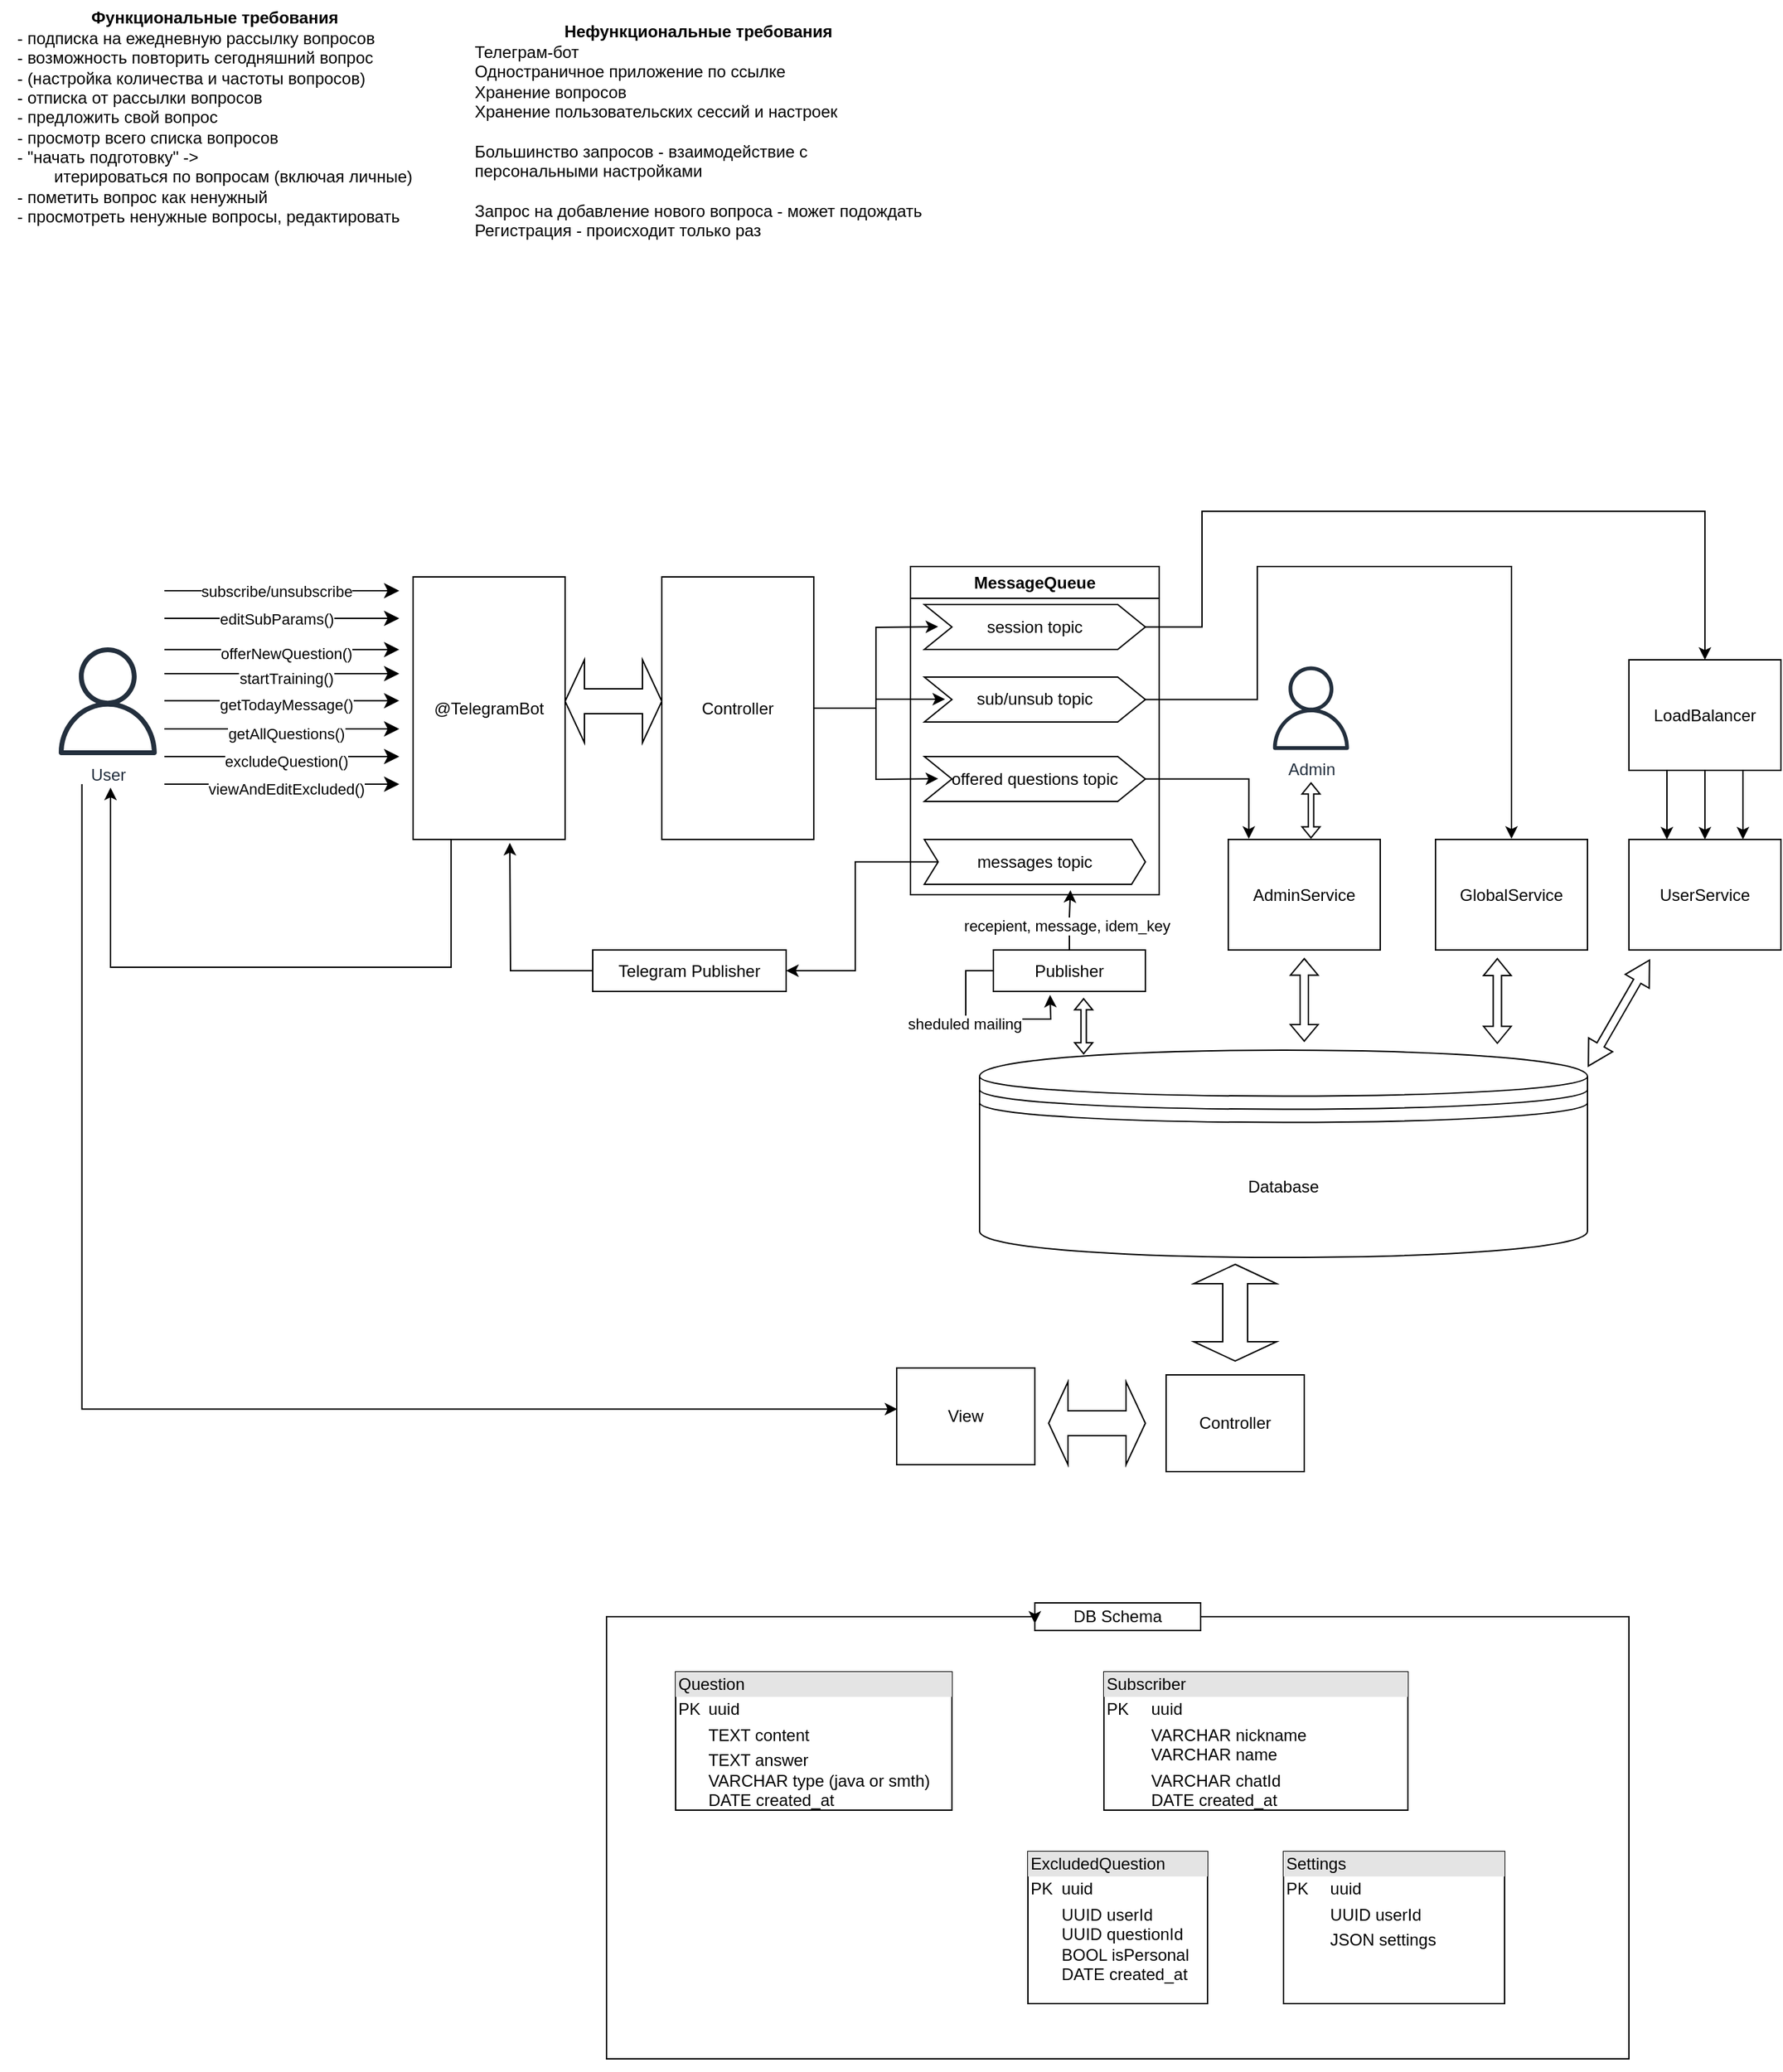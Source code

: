 <mxfile version="24.7.12">
  <diagram name="Страница — 1" id="NHzT-cjriv-6d1ryG_HA">
    <mxGraphModel dx="1694" dy="283" grid="1" gridSize="10" guides="1" tooltips="1" connect="1" arrows="1" fold="1" page="1" pageScale="1" pageWidth="1169" pageHeight="827" math="0" shadow="0">
      <root>
        <mxCell id="0" />
        <mxCell id="1" parent="0" />
        <mxCell id="unwX76k_dKx1Uzxo_52H-95" value="Database" style="shape=datastore;whiteSpace=wrap;html=1;" parent="1" vertex="1">
          <mxGeometry x="699" y="770" width="440" height="150" as="geometry" />
        </mxCell>
        <mxCell id="unwX76k_dKx1Uzxo_52H-1" value="&lt;b&gt;Функциональные требования&lt;/b&gt;&lt;div style=&quot;text-align: left;&quot;&gt;- подписка на ежедневную рассылку вопросов&amp;nbsp;&lt;/div&gt;&lt;div style=&quot;text-align: left;&quot;&gt;- возможность повторить сегодняшний вопрос&lt;/div&gt;&lt;div style=&quot;text-align: left;&quot;&gt;- (настройка количества и частоты вопросов)&lt;/div&gt;&lt;div style=&quot;text-align: left;&quot;&gt;- отписка от рассылки вопросов&lt;/div&gt;&lt;div style=&quot;text-align: left;&quot;&gt;- предложить свой вопрос&lt;/div&gt;&lt;div style=&quot;text-align: left;&quot;&gt;- просмотр всего списка вопросов&lt;/div&gt;&lt;div style=&quot;text-align: left;&quot;&gt;&lt;span style=&quot;background-color: initial;&quot;&gt;- &quot;начать подготовку&quot; -&amp;gt;&amp;nbsp;&lt;/span&gt;&lt;/div&gt;&lt;div style=&quot;text-align: left;&quot;&gt;&lt;span style=&quot;white-space: pre;&quot;&gt;&#x9;&lt;/span&gt;итерироваться по вопросам (включая личные)&lt;/div&gt;&lt;div style=&quot;text-align: left;&quot;&gt;- пометить вопрос как ненужный&lt;/div&gt;&lt;div style=&quot;text-align: left;&quot;&gt;- просмотреть ненужные вопросы, редактировать&lt;/div&gt;" style="text;html=1;align=center;verticalAlign=middle;resizable=0;points=[];autosize=1;strokeColor=none;fillColor=none;" parent="1" vertex="1">
          <mxGeometry x="-10" y="10" width="310" height="170" as="geometry" />
        </mxCell>
        <mxCell id="unwX76k_dKx1Uzxo_52H-2" value="&lt;b&gt;Нефункциональные требования&lt;/b&gt;&lt;div style=&quot;text-align: left;&quot;&gt;Телеграм-бот&lt;/div&gt;&lt;div style=&quot;text-align: left;&quot;&gt;Одностраничное приложение по ссылке&lt;/div&gt;&lt;div style=&quot;text-align: left;&quot;&gt;Хранение вопросов&lt;/div&gt;&lt;div style=&quot;text-align: left;&quot;&gt;Хранение пользовательских сессий и настроек&lt;/div&gt;&lt;div style=&quot;text-align: left;&quot;&gt;&lt;br&gt;&lt;/div&gt;&lt;div style=&quot;text-align: left;&quot;&gt;Большинство запросов - взаимодействие с&lt;/div&gt;&lt;div style=&quot;text-align: left;&quot;&gt;персональными настройками&lt;/div&gt;&lt;div style=&quot;text-align: left;&quot;&gt;&lt;br&gt;&lt;/div&gt;&lt;div style=&quot;text-align: left;&quot;&gt;Запрос на добавление нового вопроса - может подождать&lt;/div&gt;&lt;div style=&quot;text-align: left;&quot;&gt;Регистрация - происходит только раз&lt;/div&gt;" style="text;html=1;align=center;verticalAlign=middle;resizable=0;points=[];autosize=1;strokeColor=none;fillColor=none;" parent="1" vertex="1">
          <mxGeometry x="320" y="20" width="350" height="170" as="geometry" />
        </mxCell>
        <mxCell id="unwX76k_dKx1Uzxo_52H-58" style="edgeStyle=orthogonalEdgeStyle;rounded=0;orthogonalLoop=1;jettySize=auto;html=1;entryX=0.004;entryY=0.425;entryDx=0;entryDy=0;entryPerimeter=0;" parent="1" target="unwX76k_dKx1Uzxo_52H-56" edge="1">
          <mxGeometry relative="1" as="geometry">
            <mxPoint x="49.3" y="577.5" as="sourcePoint" />
            <Array as="points">
              <mxPoint x="49" y="1030" />
            </Array>
            <mxPoint x="609.0" y="989.97" as="targetPoint" />
          </mxGeometry>
        </mxCell>
        <mxCell id="do9fAFMaDxFVRyvk2iv3-24" style="edgeStyle=orthogonalEdgeStyle;rounded=0;orthogonalLoop=1;jettySize=auto;html=1;exitX=0.25;exitY=1;exitDx=0;exitDy=0;" parent="1" source="unwX76k_dKx1Uzxo_52H-6" edge="1">
          <mxGeometry relative="1" as="geometry">
            <mxPoint x="70" y="580" as="targetPoint" />
            <Array as="points">
              <mxPoint x="317" y="710" />
              <mxPoint x="70" y="710" />
            </Array>
          </mxGeometry>
        </mxCell>
        <mxCell id="unwX76k_dKx1Uzxo_52H-6" value="@TelegramBot" style="html=1;whiteSpace=wrap;" parent="1" vertex="1">
          <mxGeometry x="289" y="427.5" width="110" height="190" as="geometry" />
        </mxCell>
        <mxCell id="unwX76k_dKx1Uzxo_52H-8" value="" style="edgeStyle=segmentEdgeStyle;endArrow=classic;html=1;curved=0;rounded=0;endSize=8;startSize=8;" parent="1" edge="1">
          <mxGeometry width="50" height="50" relative="1" as="geometry">
            <mxPoint x="109" y="457.5" as="sourcePoint" />
            <mxPoint x="279" y="457.5" as="targetPoint" />
            <Array as="points">
              <mxPoint x="249" y="457.5" />
            </Array>
          </mxGeometry>
        </mxCell>
        <mxCell id="unwX76k_dKx1Uzxo_52H-9" value="editSubParams()" style="edgeLabel;html=1;align=center;verticalAlign=middle;resizable=0;points=[];" parent="unwX76k_dKx1Uzxo_52H-8" vertex="1" connectable="0">
          <mxGeometry x="0.031" y="-3" relative="1" as="geometry">
            <mxPoint x="-7" y="-3" as="offset" />
          </mxGeometry>
        </mxCell>
        <mxCell id="unwX76k_dKx1Uzxo_52H-10" value="" style="edgeStyle=segmentEdgeStyle;endArrow=classic;html=1;curved=0;rounded=0;endSize=8;startSize=8;" parent="1" edge="1">
          <mxGeometry width="50" height="50" relative="1" as="geometry">
            <mxPoint x="109" y="480.08" as="sourcePoint" />
            <mxPoint x="279" y="480.08" as="targetPoint" />
            <Array as="points">
              <mxPoint x="249" y="480.08" />
            </Array>
          </mxGeometry>
        </mxCell>
        <mxCell id="unwX76k_dKx1Uzxo_52H-11" value="offerNewQuestion()" style="edgeLabel;html=1;align=center;verticalAlign=middle;resizable=0;points=[];" parent="unwX76k_dKx1Uzxo_52H-10" vertex="1" connectable="0">
          <mxGeometry x="0.031" y="-3" relative="1" as="geometry">
            <mxPoint as="offset" />
          </mxGeometry>
        </mxCell>
        <mxCell id="unwX76k_dKx1Uzxo_52H-14" value="" style="edgeStyle=segmentEdgeStyle;endArrow=classic;html=1;curved=0;rounded=0;endSize=8;startSize=8;" parent="1" edge="1">
          <mxGeometry width="50" height="50" relative="1" as="geometry">
            <mxPoint x="109" y="537.5" as="sourcePoint" />
            <mxPoint x="279" y="537.5" as="targetPoint" />
            <Array as="points">
              <mxPoint x="249" y="537.5" />
            </Array>
          </mxGeometry>
        </mxCell>
        <mxCell id="unwX76k_dKx1Uzxo_52H-15" value="getAllQuestions()" style="edgeLabel;html=1;align=center;verticalAlign=middle;resizable=0;points=[];" parent="unwX76k_dKx1Uzxo_52H-14" vertex="1" connectable="0">
          <mxGeometry x="0.031" y="-3" relative="1" as="geometry">
            <mxPoint as="offset" />
          </mxGeometry>
        </mxCell>
        <mxCell id="unwX76k_dKx1Uzxo_52H-16" value="" style="edgeStyle=segmentEdgeStyle;endArrow=classic;html=1;curved=0;rounded=0;endSize=8;startSize=8;" parent="1" edge="1">
          <mxGeometry width="50" height="50" relative="1" as="geometry">
            <mxPoint x="109" y="557.5" as="sourcePoint" />
            <mxPoint x="279" y="557.5" as="targetPoint" />
            <Array as="points">
              <mxPoint x="249" y="557.5" />
            </Array>
          </mxGeometry>
        </mxCell>
        <mxCell id="unwX76k_dKx1Uzxo_52H-17" value="excludeQuestion()" style="edgeLabel;html=1;align=center;verticalAlign=middle;resizable=0;points=[];" parent="unwX76k_dKx1Uzxo_52H-16" vertex="1" connectable="0">
          <mxGeometry x="0.031" y="-3" relative="1" as="geometry">
            <mxPoint as="offset" />
          </mxGeometry>
        </mxCell>
        <mxCell id="unwX76k_dKx1Uzxo_52H-19" value="" style="edgeStyle=segmentEdgeStyle;endArrow=classic;html=1;curved=0;rounded=0;endSize=8;startSize=8;" parent="1" edge="1">
          <mxGeometry width="50" height="50" relative="1" as="geometry">
            <mxPoint x="109" y="577.5" as="sourcePoint" />
            <mxPoint x="279" y="577.5" as="targetPoint" />
            <Array as="points">
              <mxPoint x="249" y="577.5" />
            </Array>
          </mxGeometry>
        </mxCell>
        <mxCell id="unwX76k_dKx1Uzxo_52H-20" value="viewAndEditExcluded()" style="edgeLabel;html=1;align=center;verticalAlign=middle;resizable=0;points=[];" parent="unwX76k_dKx1Uzxo_52H-19" vertex="1" connectable="0">
          <mxGeometry x="0.031" y="-3" relative="1" as="geometry">
            <mxPoint as="offset" />
          </mxGeometry>
        </mxCell>
        <mxCell id="unwX76k_dKx1Uzxo_52H-81" style="edgeStyle=orthogonalEdgeStyle;rounded=0;orthogonalLoop=1;jettySize=auto;html=1;exitX=1;exitY=0.5;exitDx=0;exitDy=0;" parent="1" source="unwX76k_dKx1Uzxo_52H-21" edge="1">
          <mxGeometry relative="1" as="geometry">
            <mxPoint x="669" y="463.5" as="targetPoint" />
          </mxGeometry>
        </mxCell>
        <mxCell id="unwX76k_dKx1Uzxo_52H-82" style="edgeStyle=orthogonalEdgeStyle;rounded=0;orthogonalLoop=1;jettySize=auto;html=1;exitX=1;exitY=0.5;exitDx=0;exitDy=0;" parent="1" edge="1">
          <mxGeometry relative="1" as="geometry">
            <mxPoint x="674" y="516" as="targetPoint" />
            <Array as="points">
              <mxPoint x="624" y="522" />
              <mxPoint x="624" y="516" />
            </Array>
            <mxPoint x="583" y="522.5" as="sourcePoint" />
          </mxGeometry>
        </mxCell>
        <mxCell id="unwX76k_dKx1Uzxo_52H-83" style="edgeStyle=orthogonalEdgeStyle;rounded=0;orthogonalLoop=1;jettySize=auto;html=1;exitX=1;exitY=0.5;exitDx=0;exitDy=0;" parent="1" source="unwX76k_dKx1Uzxo_52H-21" edge="1">
          <mxGeometry relative="1" as="geometry">
            <mxPoint x="669" y="573.5" as="targetPoint" />
          </mxGeometry>
        </mxCell>
        <mxCell id="unwX76k_dKx1Uzxo_52H-21" value="Controller" style="html=1;whiteSpace=wrap;" parent="1" vertex="1">
          <mxGeometry x="469" y="427.5" width="110" height="190" as="geometry" />
        </mxCell>
        <mxCell id="unwX76k_dKx1Uzxo_52H-22" value="" style="shape=doubleArrow;whiteSpace=wrap;html=1;" parent="1" vertex="1">
          <mxGeometry x="399" y="487.5" width="70" height="60" as="geometry" />
        </mxCell>
        <mxCell id="unwX76k_dKx1Uzxo_52H-26" value="" style="edgeStyle=segmentEdgeStyle;endArrow=classic;html=1;curved=0;rounded=0;endSize=8;startSize=8;" parent="1" edge="1">
          <mxGeometry width="50" height="50" relative="1" as="geometry">
            <mxPoint x="109" y="437.5" as="sourcePoint" />
            <mxPoint x="279" y="437.5" as="targetPoint" />
            <Array as="points">
              <mxPoint x="249" y="437.5" />
            </Array>
          </mxGeometry>
        </mxCell>
        <mxCell id="unwX76k_dKx1Uzxo_52H-27" value="subscribe/unsubscribe" style="edgeLabel;html=1;align=center;verticalAlign=middle;resizable=0;points=[];" parent="unwX76k_dKx1Uzxo_52H-26" vertex="1" connectable="0">
          <mxGeometry x="0.031" y="-3" relative="1" as="geometry">
            <mxPoint x="-7" y="-3" as="offset" />
          </mxGeometry>
        </mxCell>
        <mxCell id="unwX76k_dKx1Uzxo_52H-33" value="MessageQueue" style="swimlane;whiteSpace=wrap;html=1;" parent="1" vertex="1">
          <mxGeometry x="649" y="420" width="180" height="237.5" as="geometry">
            <mxRectangle x="620" y="170" width="130" height="30" as="alternateBounds" />
          </mxGeometry>
        </mxCell>
        <mxCell id="unwX76k_dKx1Uzxo_52H-36" value="session topic" style="shape=step;perimeter=stepPerimeter;whiteSpace=wrap;html=1;fixedSize=1;" parent="unwX76k_dKx1Uzxo_52H-33" vertex="1">
          <mxGeometry x="10" y="27.5" width="160" height="32.5" as="geometry" />
        </mxCell>
        <mxCell id="unwX76k_dKx1Uzxo_52H-37" value="sub/unsub topic" style="shape=step;perimeter=stepPerimeter;whiteSpace=wrap;html=1;fixedSize=1;" parent="unwX76k_dKx1Uzxo_52H-33" vertex="1">
          <mxGeometry x="10" y="80" width="160" height="32.5" as="geometry" />
        </mxCell>
        <mxCell id="unwX76k_dKx1Uzxo_52H-38" value="offered questions topic" style="shape=step;perimeter=stepPerimeter;whiteSpace=wrap;html=1;fixedSize=1;" parent="unwX76k_dKx1Uzxo_52H-33" vertex="1">
          <mxGeometry x="10" y="137.5" width="160" height="32.5" as="geometry" />
        </mxCell>
        <mxCell id="unwX76k_dKx1Uzxo_52H-66" value="messages topic" style="shape=step;perimeter=stepPerimeter;whiteSpace=wrap;html=1;fixedSize=1;size=10;" parent="unwX76k_dKx1Uzxo_52H-33" vertex="1">
          <mxGeometry x="10" y="197.5" width="160" height="32.5" as="geometry" />
        </mxCell>
        <mxCell id="unwX76k_dKx1Uzxo_52H-43" value="GlobalService" style="html=1;whiteSpace=wrap;" parent="1" vertex="1">
          <mxGeometry x="1029" y="617.5" width="110" height="80" as="geometry" />
        </mxCell>
        <mxCell id="unwX76k_dKx1Uzxo_52H-44" style="edgeStyle=orthogonalEdgeStyle;rounded=0;orthogonalLoop=1;jettySize=auto;html=1;exitX=1;exitY=0.5;exitDx=0;exitDy=0;" parent="1" source="unwX76k_dKx1Uzxo_52H-37" edge="1">
          <mxGeometry relative="1" as="geometry">
            <mxPoint x="1084" y="617" as="targetPoint" />
            <Array as="points">
              <mxPoint x="900" y="517" />
              <mxPoint x="900" y="420" />
              <mxPoint x="1084" y="420" />
              <mxPoint x="1084" y="617" />
            </Array>
          </mxGeometry>
        </mxCell>
        <mxCell id="unwX76k_dKx1Uzxo_52H-42" style="edgeStyle=orthogonalEdgeStyle;rounded=0;orthogonalLoop=1;jettySize=auto;html=1;exitX=1;exitY=0.5;exitDx=0;exitDy=0;entryX=0.135;entryY=-0.006;entryDx=0;entryDy=0;entryPerimeter=0;" parent="1" source="unwX76k_dKx1Uzxo_52H-38" target="E0ScL-8jHPoLQKclKh1x-1" edge="1">
          <mxGeometry relative="1" as="geometry">
            <mxPoint x="869" y="647.5" as="targetPoint" />
          </mxGeometry>
        </mxCell>
        <mxCell id="unwX76k_dKx1Uzxo_52H-51" style="edgeStyle=orthogonalEdgeStyle;rounded=0;orthogonalLoop=1;jettySize=auto;html=1;exitX=0.25;exitY=1;exitDx=0;exitDy=0;entryX=0.25;entryY=0;entryDx=0;entryDy=0;" parent="1" source="unwX76k_dKx1Uzxo_52H-45" target="unwX76k_dKx1Uzxo_52H-48" edge="1">
          <mxGeometry relative="1" as="geometry" />
        </mxCell>
        <mxCell id="unwX76k_dKx1Uzxo_52H-52" style="edgeStyle=orthogonalEdgeStyle;rounded=0;orthogonalLoop=1;jettySize=auto;html=1;exitX=0.5;exitY=1;exitDx=0;exitDy=0;entryX=0.5;entryY=0;entryDx=0;entryDy=0;" parent="1" source="unwX76k_dKx1Uzxo_52H-45" target="unwX76k_dKx1Uzxo_52H-48" edge="1">
          <mxGeometry relative="1" as="geometry" />
        </mxCell>
        <mxCell id="unwX76k_dKx1Uzxo_52H-53" style="edgeStyle=orthogonalEdgeStyle;rounded=0;orthogonalLoop=1;jettySize=auto;html=1;exitX=0.75;exitY=1;exitDx=0;exitDy=0;entryX=0.75;entryY=0;entryDx=0;entryDy=0;" parent="1" source="unwX76k_dKx1Uzxo_52H-45" target="unwX76k_dKx1Uzxo_52H-48" edge="1">
          <mxGeometry relative="1" as="geometry" />
        </mxCell>
        <mxCell id="unwX76k_dKx1Uzxo_52H-45" value="LoadBalancer" style="html=1;whiteSpace=wrap;" parent="1" vertex="1">
          <mxGeometry x="1169" y="487.5" width="110" height="80" as="geometry" />
        </mxCell>
        <mxCell id="unwX76k_dKx1Uzxo_52H-46" style="edgeStyle=orthogonalEdgeStyle;rounded=0;orthogonalLoop=1;jettySize=auto;html=1;exitX=1;exitY=0.5;exitDx=0;exitDy=0;entryX=0.5;entryY=0;entryDx=0;entryDy=0;" parent="1" source="unwX76k_dKx1Uzxo_52H-36" target="unwX76k_dKx1Uzxo_52H-45" edge="1">
          <mxGeometry relative="1" as="geometry">
            <Array as="points">
              <mxPoint x="860" y="464" />
              <mxPoint x="860" y="380" />
              <mxPoint x="1224" y="380" />
            </Array>
          </mxGeometry>
        </mxCell>
        <mxCell id="unwX76k_dKx1Uzxo_52H-48" value="UserService" style="html=1;whiteSpace=wrap;" parent="1" vertex="1">
          <mxGeometry x="1169" y="617.5" width="110" height="80" as="geometry" />
        </mxCell>
        <mxCell id="unwX76k_dKx1Uzxo_52H-56" value="View" style="html=1;whiteSpace=wrap;" parent="1" vertex="1">
          <mxGeometry x="639" y="1000" width="100" height="70" as="geometry" />
        </mxCell>
        <mxCell id="unwX76k_dKx1Uzxo_52H-57" value="" style="shape=doubleArrow;whiteSpace=wrap;html=1;rotation=90;" parent="1" vertex="1">
          <mxGeometry x="849" y="930" width="70" height="60" as="geometry" />
        </mxCell>
        <mxCell id="unwX76k_dKx1Uzxo_52H-59" value="Controller" style="html=1;whiteSpace=wrap;" parent="1" vertex="1">
          <mxGeometry x="834" y="1005" width="100" height="70" as="geometry" />
        </mxCell>
        <mxCell id="unwX76k_dKx1Uzxo_52H-60" value="" style="shape=doubleArrow;whiteSpace=wrap;html=1;" parent="1" vertex="1">
          <mxGeometry x="749" y="1010" width="70" height="60" as="geometry" />
        </mxCell>
        <mxCell id="do9fAFMaDxFVRyvk2iv3-22" style="edgeStyle=orthogonalEdgeStyle;rounded=0;orthogonalLoop=1;jettySize=auto;html=1;exitX=0;exitY=0.5;exitDx=0;exitDy=0;" parent="1" source="unwX76k_dKx1Uzxo_52H-70" edge="1">
          <mxGeometry relative="1" as="geometry">
            <mxPoint x="750" y="730" as="targetPoint" />
          </mxGeometry>
        </mxCell>
        <mxCell id="do9fAFMaDxFVRyvk2iv3-23" value="sheduled mailing" style="edgeLabel;html=1;align=center;verticalAlign=middle;resizable=0;points=[];" parent="do9fAFMaDxFVRyvk2iv3-22" vertex="1" connectable="0">
          <mxGeometry x="-0.179" y="-3" relative="1" as="geometry">
            <mxPoint x="-1" as="offset" />
          </mxGeometry>
        </mxCell>
        <mxCell id="unwX76k_dKx1Uzxo_52H-70" value="Publisher" style="html=1;whiteSpace=wrap;" parent="1" vertex="1">
          <mxGeometry x="709" y="697.5" width="110" height="30" as="geometry" />
        </mxCell>
        <mxCell id="unwX76k_dKx1Uzxo_52H-79" value="" style="shape=doubleArrow;whiteSpace=wrap;html=1;rotation=90;" parent="1" vertex="1">
          <mxGeometry x="904.13" y="723.62" width="59.75" height="20" as="geometry" />
        </mxCell>
        <mxCell id="unwX76k_dKx1Uzxo_52H-80" value="" style="shape=doubleArrow;whiteSpace=wrap;html=1;rotation=90;" parent="1" vertex="1">
          <mxGeometry x="1043.13" y="724.38" width="61.25" height="20" as="geometry" />
        </mxCell>
        <mxCell id="unwX76k_dKx1Uzxo_52H-87" value="&lt;div style=&quot;box-sizing:border-box;width:100%;background:#e4e4e4;padding:2px;&quot;&gt;Question&lt;/div&gt;&lt;table style=&quot;width:100%;font-size:1em;&quot; cellpadding=&quot;2&quot; cellspacing=&quot;0&quot;&gt;&lt;tbody&gt;&lt;tr&gt;&lt;td&gt;PK&lt;/td&gt;&lt;td&gt;uuid&lt;/td&gt;&lt;/tr&gt;&lt;tr&gt;&lt;td&gt;&lt;br&gt;&lt;/td&gt;&lt;td&gt;TEXT content&lt;/td&gt;&lt;/tr&gt;&lt;tr&gt;&lt;td&gt;&lt;/td&gt;&lt;td&gt;TEXT answer&lt;br&gt;VARCHAR type (java or smth)&lt;br&gt;DATE created_at&lt;br&gt;&lt;/td&gt;&lt;/tr&gt;&lt;/tbody&gt;&lt;/table&gt;" style="verticalAlign=top;align=left;overflow=fill;html=1;whiteSpace=wrap;" parent="1" vertex="1">
          <mxGeometry x="479" y="1220" width="200" height="100" as="geometry" />
        </mxCell>
        <mxCell id="unwX76k_dKx1Uzxo_52H-88" value="&lt;div style=&quot;box-sizing:border-box;width:100%;background:#e4e4e4;padding:2px;&quot;&gt;Subscriber&lt;/div&gt;&lt;table style=&quot;width:100%;font-size:1em;&quot; cellpadding=&quot;2&quot; cellspacing=&quot;0&quot;&gt;&lt;tbody&gt;&lt;tr&gt;&lt;td&gt;PK&lt;/td&gt;&lt;td&gt;uuid&lt;/td&gt;&lt;/tr&gt;&lt;tr&gt;&lt;td&gt;&lt;br&gt;&lt;/td&gt;&lt;td&gt;VARCHAR nickname&lt;br&gt;VARCHAR name&lt;span style=&quot;color: rgba(0, 0, 0, 0); font-family: monospace; font-size: 0px; text-wrap: nowrap;&quot;&gt;%3CmxGraphModel%3E%3Croot%3E%3CmxCell%20id%3D%220%22%2F%3E%3CmxCell%20id%3D%221%22%20parent%3D%220%22%2F%3E%3CmxCell%20id%3D%222%22%20value%3D%22%22%20style%3D%22edgeStyle%3DsegmentEdgeStyle%3BendArrow%3Dclassic%3Bhtml%3D1%3Bcurved%3D0%3Brounded%3D0%3BendSize%3D8%3BstartSize%3D8%3B%22%20edge%3D%221%22%20parent%3D%221%22%3E%3CmxGeometry%20width%3D%2250%22%20height%3D%2250%22%20relative%3D%221%22%20as%3D%22geometry%22%3E%3CmxPoint%20x%3D%22110%22%20y%3D%22450%22%20as%3D%22sourcePoint%22%2F%3E%3CmxPoint%20x%3D%22280%22%20y%3D%22450%22%20as%3D%22targetPoint%22%2F%3E%3CArray%20as%3D%22points%22%3E%3CmxPoint%20x%3D%22250%22%20y%3D%22450%22%2F%3E%3C%2FArray%3E%3C%2FmxGeometry%3E%3C%2FmxCell%3E%3CmxCell%20id%3D%223%22%20value%3D%22getTodayMessage()%22%20style%3D%22edgeLabel%3Bhtml%3D1%3Balign%3Dcenter%3BverticalAlign%3Dmiddle%3Bresizable%3D0%3Bpoints%3D%5B%5D%3B%22%20vertex%3D%221%22%20connectable%3D%220%22%20parent%3D%222%22%3E%3CmxGeometry%20x%3D%220.031%22%20y%3D%22-3%22%20relative%3D%221%22%20as%3D%22geometry%22%3E%3CmxPoint%20as%3D%22offset%22%2F%3E%3C%2FmxGeometry%3E%3C%2FmxCell%3E%3C%2Froot%3E%3C%2FmxGraphModel%3E&lt;/span&gt;&lt;/td&gt;&lt;/tr&gt;&lt;tr&gt;&lt;td&gt;&lt;/td&gt;&lt;td&gt;VARCHAR chatId&lt;br&gt;DATE created_at&lt;/td&gt;&lt;/tr&gt;&lt;/tbody&gt;&lt;/table&gt;" style="verticalAlign=top;align=left;overflow=fill;html=1;whiteSpace=wrap;" parent="1" vertex="1">
          <mxGeometry x="789" y="1220" width="220" height="100" as="geometry" />
        </mxCell>
        <mxCell id="unwX76k_dKx1Uzxo_52H-89" value="&lt;div style=&quot;box-sizing:border-box;width:100%;background:#e4e4e4;padding:2px;&quot;&gt;Settings&lt;/div&gt;&lt;table style=&quot;width:100%;font-size:1em;&quot; cellpadding=&quot;2&quot; cellspacing=&quot;0&quot;&gt;&lt;tbody&gt;&lt;tr&gt;&lt;td&gt;PK&lt;/td&gt;&lt;td&gt;uuid&lt;/td&gt;&lt;/tr&gt;&lt;tr&gt;&lt;td&gt;&lt;br&gt;&lt;/td&gt;&lt;td&gt;UUID userId&lt;/td&gt;&lt;/tr&gt;&lt;tr&gt;&lt;td&gt;&lt;br&gt;&lt;/td&gt;&lt;td&gt;JSON settings&lt;/td&gt;&lt;/tr&gt;&lt;/tbody&gt;&lt;/table&gt;" style="verticalAlign=top;align=left;overflow=fill;html=1;whiteSpace=wrap;" parent="1" vertex="1">
          <mxGeometry x="919" y="1350" width="160" height="110" as="geometry" />
        </mxCell>
        <mxCell id="unwX76k_dKx1Uzxo_52H-93" value="&lt;div style=&quot;box-sizing:border-box;width:100%;background:#e4e4e4;padding:2px;&quot;&gt;ExcludedQuestion&lt;/div&gt;&lt;table style=&quot;width:100%;font-size:1em;&quot; cellpadding=&quot;2&quot; cellspacing=&quot;0&quot;&gt;&lt;tbody&gt;&lt;tr&gt;&lt;td&gt;PK&lt;/td&gt;&lt;td&gt;uuid&lt;/td&gt;&lt;/tr&gt;&lt;tr&gt;&lt;td&gt;&lt;br&gt;&lt;/td&gt;&lt;td&gt;UUID userId&lt;br&gt;UUID questionId&lt;br&gt;BOOL isPersonal&lt;br&gt;DATE created_at&lt;br&gt;&lt;/td&gt;&lt;/tr&gt;&lt;/tbody&gt;&lt;/table&gt;" style="verticalAlign=top;align=left;overflow=fill;html=1;whiteSpace=wrap;" parent="1" vertex="1">
          <mxGeometry x="734" y="1350" width="130" height="110" as="geometry" />
        </mxCell>
        <mxCell id="unwX76k_dKx1Uzxo_52H-96" value="DB Schema" style="whiteSpace=wrap;html=1;" parent="1" vertex="1">
          <mxGeometry x="739" y="1170" width="120" height="20" as="geometry" />
        </mxCell>
        <mxCell id="unwX76k_dKx1Uzxo_52H-97" style="edgeStyle=orthogonalEdgeStyle;rounded=0;orthogonalLoop=1;jettySize=auto;html=1;entryX=0;entryY=0.75;entryDx=0;entryDy=0;" parent="1" source="unwX76k_dKx1Uzxo_52H-96" target="unwX76k_dKx1Uzxo_52H-96" edge="1">
          <mxGeometry relative="1" as="geometry">
            <Array as="points">
              <mxPoint x="1169" y="1180" />
              <mxPoint x="1169" y="1500" />
              <mxPoint x="429" y="1500" />
              <mxPoint x="429" y="1180" />
              <mxPoint x="739" y="1180" />
            </Array>
          </mxGeometry>
        </mxCell>
        <mxCell id="unwX76k_dKx1Uzxo_52H-98" value="" style="edgeStyle=segmentEdgeStyle;endArrow=classic;html=1;curved=0;rounded=0;endSize=8;startSize=8;" parent="1" edge="1">
          <mxGeometry width="50" height="50" relative="1" as="geometry">
            <mxPoint x="109" y="517.08" as="sourcePoint" />
            <mxPoint x="279" y="517.08" as="targetPoint" />
            <Array as="points">
              <mxPoint x="249" y="517.08" />
            </Array>
          </mxGeometry>
        </mxCell>
        <mxCell id="unwX76k_dKx1Uzxo_52H-99" value="getTodayMessage()" style="edgeLabel;html=1;align=center;verticalAlign=middle;resizable=0;points=[];" parent="unwX76k_dKx1Uzxo_52H-98" vertex="1" connectable="0">
          <mxGeometry x="0.031" y="-3" relative="1" as="geometry">
            <mxPoint as="offset" />
          </mxGeometry>
        </mxCell>
        <mxCell id="unwX76k_dKx1Uzxo_52H-100" value="" style="edgeStyle=segmentEdgeStyle;endArrow=classic;html=1;curved=0;rounded=0;endSize=8;startSize=8;" parent="1" edge="1">
          <mxGeometry width="50" height="50" relative="1" as="geometry">
            <mxPoint x="109" y="497.5" as="sourcePoint" />
            <mxPoint x="279" y="497.5" as="targetPoint" />
            <Array as="points">
              <mxPoint x="249" y="497.5" />
            </Array>
          </mxGeometry>
        </mxCell>
        <mxCell id="unwX76k_dKx1Uzxo_52H-101" value="startTraining()" style="edgeLabel;html=1;align=center;verticalAlign=middle;resizable=0;points=[];" parent="unwX76k_dKx1Uzxo_52H-100" vertex="1" connectable="0">
          <mxGeometry x="0.031" y="-3" relative="1" as="geometry">
            <mxPoint as="offset" />
          </mxGeometry>
        </mxCell>
        <mxCell id="do9fAFMaDxFVRyvk2iv3-1" style="edgeStyle=orthogonalEdgeStyle;rounded=0;orthogonalLoop=1;jettySize=auto;html=1;exitX=0.5;exitY=0;exitDx=0;exitDy=0;entryX=0.661;entryY=1.129;entryDx=0;entryDy=0;entryPerimeter=0;" parent="1" source="unwX76k_dKx1Uzxo_52H-70" target="unwX76k_dKx1Uzxo_52H-66" edge="1">
          <mxGeometry relative="1" as="geometry" />
        </mxCell>
        <mxCell id="do9fAFMaDxFVRyvk2iv3-3" value="recepient, message, idem_key" style="edgeLabel;html=1;align=center;verticalAlign=middle;resizable=0;points=[];" parent="do9fAFMaDxFVRyvk2iv3-1" vertex="1" connectable="0">
          <mxGeometry x="-0.161" y="2" relative="1" as="geometry">
            <mxPoint y="1" as="offset" />
          </mxGeometry>
        </mxCell>
        <mxCell id="do9fAFMaDxFVRyvk2iv3-5" style="edgeStyle=orthogonalEdgeStyle;rounded=0;orthogonalLoop=1;jettySize=auto;html=1;exitX=0;exitY=0.5;exitDx=0;exitDy=0;" parent="1" source="do9fAFMaDxFVRyvk2iv3-2" edge="1">
          <mxGeometry relative="1" as="geometry">
            <mxPoint x="359" y="620" as="targetPoint" />
          </mxGeometry>
        </mxCell>
        <mxCell id="do9fAFMaDxFVRyvk2iv3-2" value="Telegram Publisher" style="html=1;whiteSpace=wrap;" parent="1" vertex="1">
          <mxGeometry x="419" y="697.5" width="140" height="30" as="geometry" />
        </mxCell>
        <mxCell id="do9fAFMaDxFVRyvk2iv3-4" style="edgeStyle=orthogonalEdgeStyle;rounded=0;orthogonalLoop=1;jettySize=auto;html=1;entryX=1;entryY=0.5;entryDx=0;entryDy=0;" parent="1" source="unwX76k_dKx1Uzxo_52H-66" target="do9fAFMaDxFVRyvk2iv3-2" edge="1">
          <mxGeometry relative="1" as="geometry" />
        </mxCell>
        <mxCell id="do9fAFMaDxFVRyvk2iv3-6" value="User" style="sketch=0;outlineConnect=0;fontColor=#232F3E;gradientColor=none;fillColor=#232F3D;strokeColor=none;dashed=0;verticalLabelPosition=bottom;verticalAlign=top;align=center;html=1;fontSize=12;fontStyle=0;aspect=fixed;pointerEvents=1;shape=mxgraph.aws4.user;" parent="1" vertex="1">
          <mxGeometry x="29" y="478.5" width="78" height="78" as="geometry" />
        </mxCell>
        <mxCell id="do9fAFMaDxFVRyvk2iv3-11" value="" style="shape=doubleArrow;whiteSpace=wrap;html=1;rotation=90;" parent="1" vertex="1">
          <mxGeometry x="754.44" y="746.18" width="39.75" height="13" as="geometry" />
        </mxCell>
        <mxCell id="E0ScL-8jHPoLQKclKh1x-1" value="AdminService" style="html=1;whiteSpace=wrap;" vertex="1" parent="1">
          <mxGeometry x="879" y="617.5" width="110" height="80" as="geometry" />
        </mxCell>
        <mxCell id="E0ScL-8jHPoLQKclKh1x-4" value="" style="shape=doubleArrow;whiteSpace=wrap;html=1;rotation=120;" vertex="1" parent="1">
          <mxGeometry x="1117.5" y="733.17" width="88.5" height="20" as="geometry" />
        </mxCell>
        <mxCell id="E0ScL-8jHPoLQKclKh1x-7" value="Admin" style="sketch=0;outlineConnect=0;fontColor=#232F3E;gradientColor=none;fillColor=#232F3D;strokeColor=none;dashed=0;verticalLabelPosition=bottom;verticalAlign=top;align=center;html=1;fontSize=12;fontStyle=0;aspect=fixed;pointerEvents=1;shape=mxgraph.aws4.user;" vertex="1" parent="1">
          <mxGeometry x="908.63" y="492.25" width="60.5" height="60.5" as="geometry" />
        </mxCell>
        <mxCell id="E0ScL-8jHPoLQKclKh1x-8" value="" style="shape=doubleArrow;whiteSpace=wrap;html=1;rotation=90;" vertex="1" parent="1">
          <mxGeometry x="919" y="590" width="39.75" height="13" as="geometry" />
        </mxCell>
      </root>
    </mxGraphModel>
  </diagram>
</mxfile>
